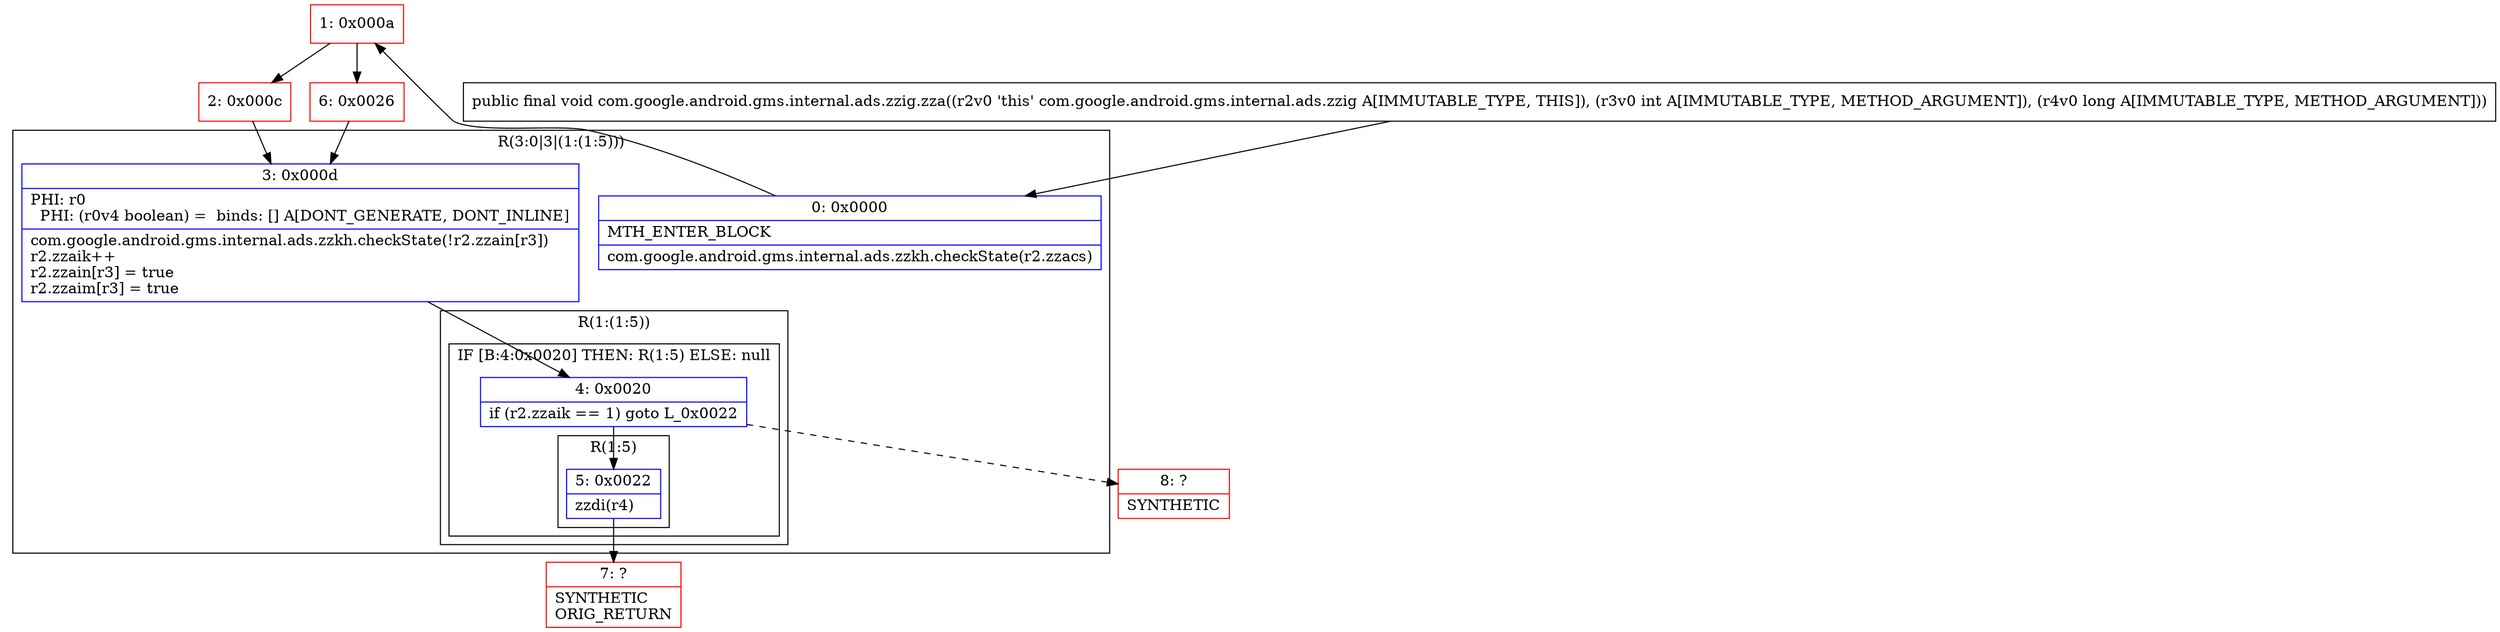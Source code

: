digraph "CFG forcom.google.android.gms.internal.ads.zzig.zza(IJ)V" {
subgraph cluster_Region_960236909 {
label = "R(3:0|3|(1:(1:5)))";
node [shape=record,color=blue];
Node_0 [shape=record,label="{0\:\ 0x0000|MTH_ENTER_BLOCK\l|com.google.android.gms.internal.ads.zzkh.checkState(r2.zzacs)\l}"];
Node_3 [shape=record,label="{3\:\ 0x000d|PHI: r0 \l  PHI: (r0v4 boolean) =  binds: [] A[DONT_GENERATE, DONT_INLINE]\l|com.google.android.gms.internal.ads.zzkh.checkState(!r2.zzain[r3])\lr2.zzaik++\lr2.zzain[r3] = true\lr2.zzaim[r3] = true\l}"];
subgraph cluster_Region_1987779198 {
label = "R(1:(1:5))";
node [shape=record,color=blue];
subgraph cluster_IfRegion_1496559066 {
label = "IF [B:4:0x0020] THEN: R(1:5) ELSE: null";
node [shape=record,color=blue];
Node_4 [shape=record,label="{4\:\ 0x0020|if (r2.zzaik == 1) goto L_0x0022\l}"];
subgraph cluster_Region_1735984295 {
label = "R(1:5)";
node [shape=record,color=blue];
Node_5 [shape=record,label="{5\:\ 0x0022|zzdi(r4)\l}"];
}
}
}
}
Node_1 [shape=record,color=red,label="{1\:\ 0x000a}"];
Node_2 [shape=record,color=red,label="{2\:\ 0x000c}"];
Node_6 [shape=record,color=red,label="{6\:\ 0x0026}"];
Node_7 [shape=record,color=red,label="{7\:\ ?|SYNTHETIC\lORIG_RETURN\l}"];
Node_8 [shape=record,color=red,label="{8\:\ ?|SYNTHETIC\l}"];
MethodNode[shape=record,label="{public final void com.google.android.gms.internal.ads.zzig.zza((r2v0 'this' com.google.android.gms.internal.ads.zzig A[IMMUTABLE_TYPE, THIS]), (r3v0 int A[IMMUTABLE_TYPE, METHOD_ARGUMENT]), (r4v0 long A[IMMUTABLE_TYPE, METHOD_ARGUMENT])) }"];
MethodNode -> Node_0;
Node_0 -> Node_1;
Node_3 -> Node_4;
Node_4 -> Node_5;
Node_4 -> Node_8[style=dashed];
Node_5 -> Node_7;
Node_1 -> Node_2;
Node_1 -> Node_6;
Node_2 -> Node_3;
Node_6 -> Node_3;
}

